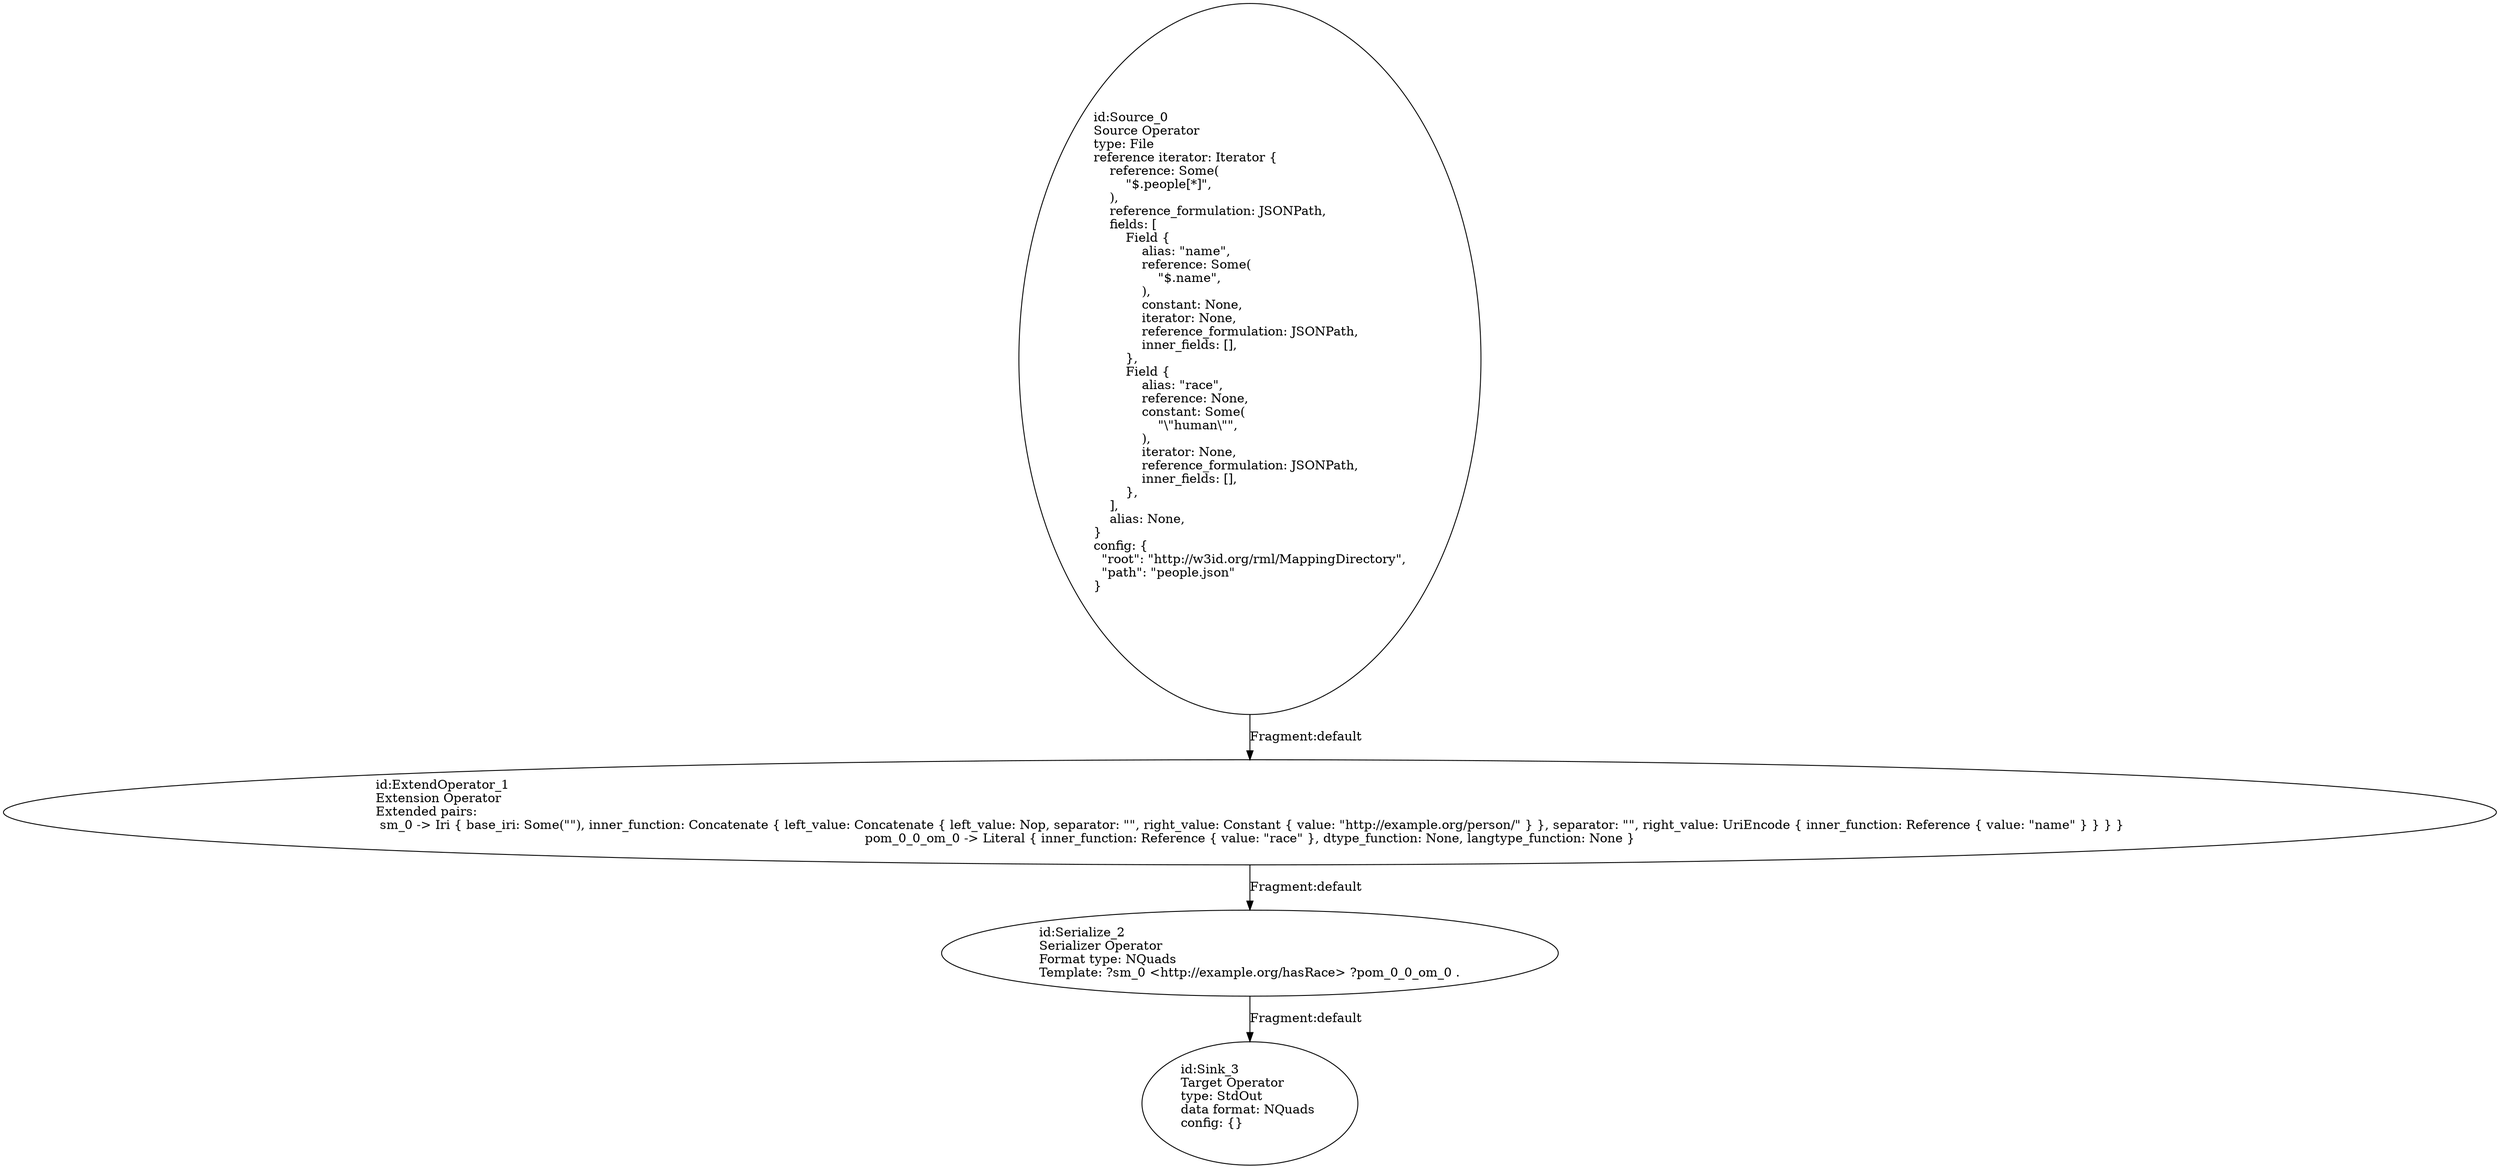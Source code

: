 digraph {
    0 [ label = "id:Source_0 \lSource Operator\ltype: File \lreference iterator: Iterator {\l    reference: Some(\l        \"$.people[*]\",\l    ),\l    reference_formulation: JSONPath,\l    fields: [\l        Field {\l            alias: \"name\",\l            reference: Some(\l                \"$.name\",\l            ),\l            constant: None,\l            iterator: None,\l            reference_formulation: JSONPath,\l            inner_fields: [],\l        },\l        Field {\l            alias: \"race\",\l            reference: None,\l            constant: Some(\l                \"\\\"human\\\"\",\l            ),\l            iterator: None,\l            reference_formulation: JSONPath,\l            inner_fields: [],\l        },\l    ],\l    alias: None,\l} \lconfig: {\l  \"root\": \"http://w3id.org/rml/MappingDirectory\",\l  \"path\": \"people.json\"\l}\l             " ]
    1 [ label = "id:ExtendOperator_1 \lExtension Operator\lExtended pairs: \l sm_0 -> Iri { base_iri: Some(\"\"), inner_function: Concatenate { left_value: Concatenate { left_value: Nop, separator: \"\", right_value: Constant { value: \"http://example.org/person/\" } }, separator: \"\", right_value: UriEncode { inner_function: Reference { value: \"name\" } } } }\lpom_0_0_om_0 -> Literal { inner_function: Reference { value: \"race\" }, dtype_function: None, langtype_function: None }" ]
    2 [ label = "id:Serialize_2 \lSerializer Operator\lFormat type: NQuads\lTemplate: ?sm_0 <http://example.org/hasRace> ?pom_0_0_om_0 ." ]
    3 [ label = "id:Sink_3 \lTarget Operator\ltype: StdOut \ldata format: NQuads \lconfig: {}\l             " ]
    0 -> 1 [ label = "Fragment:default" ]
    1 -> 2 [ label = "Fragment:default" ]
    2 -> 3 [ label = "Fragment:default" ]
}
